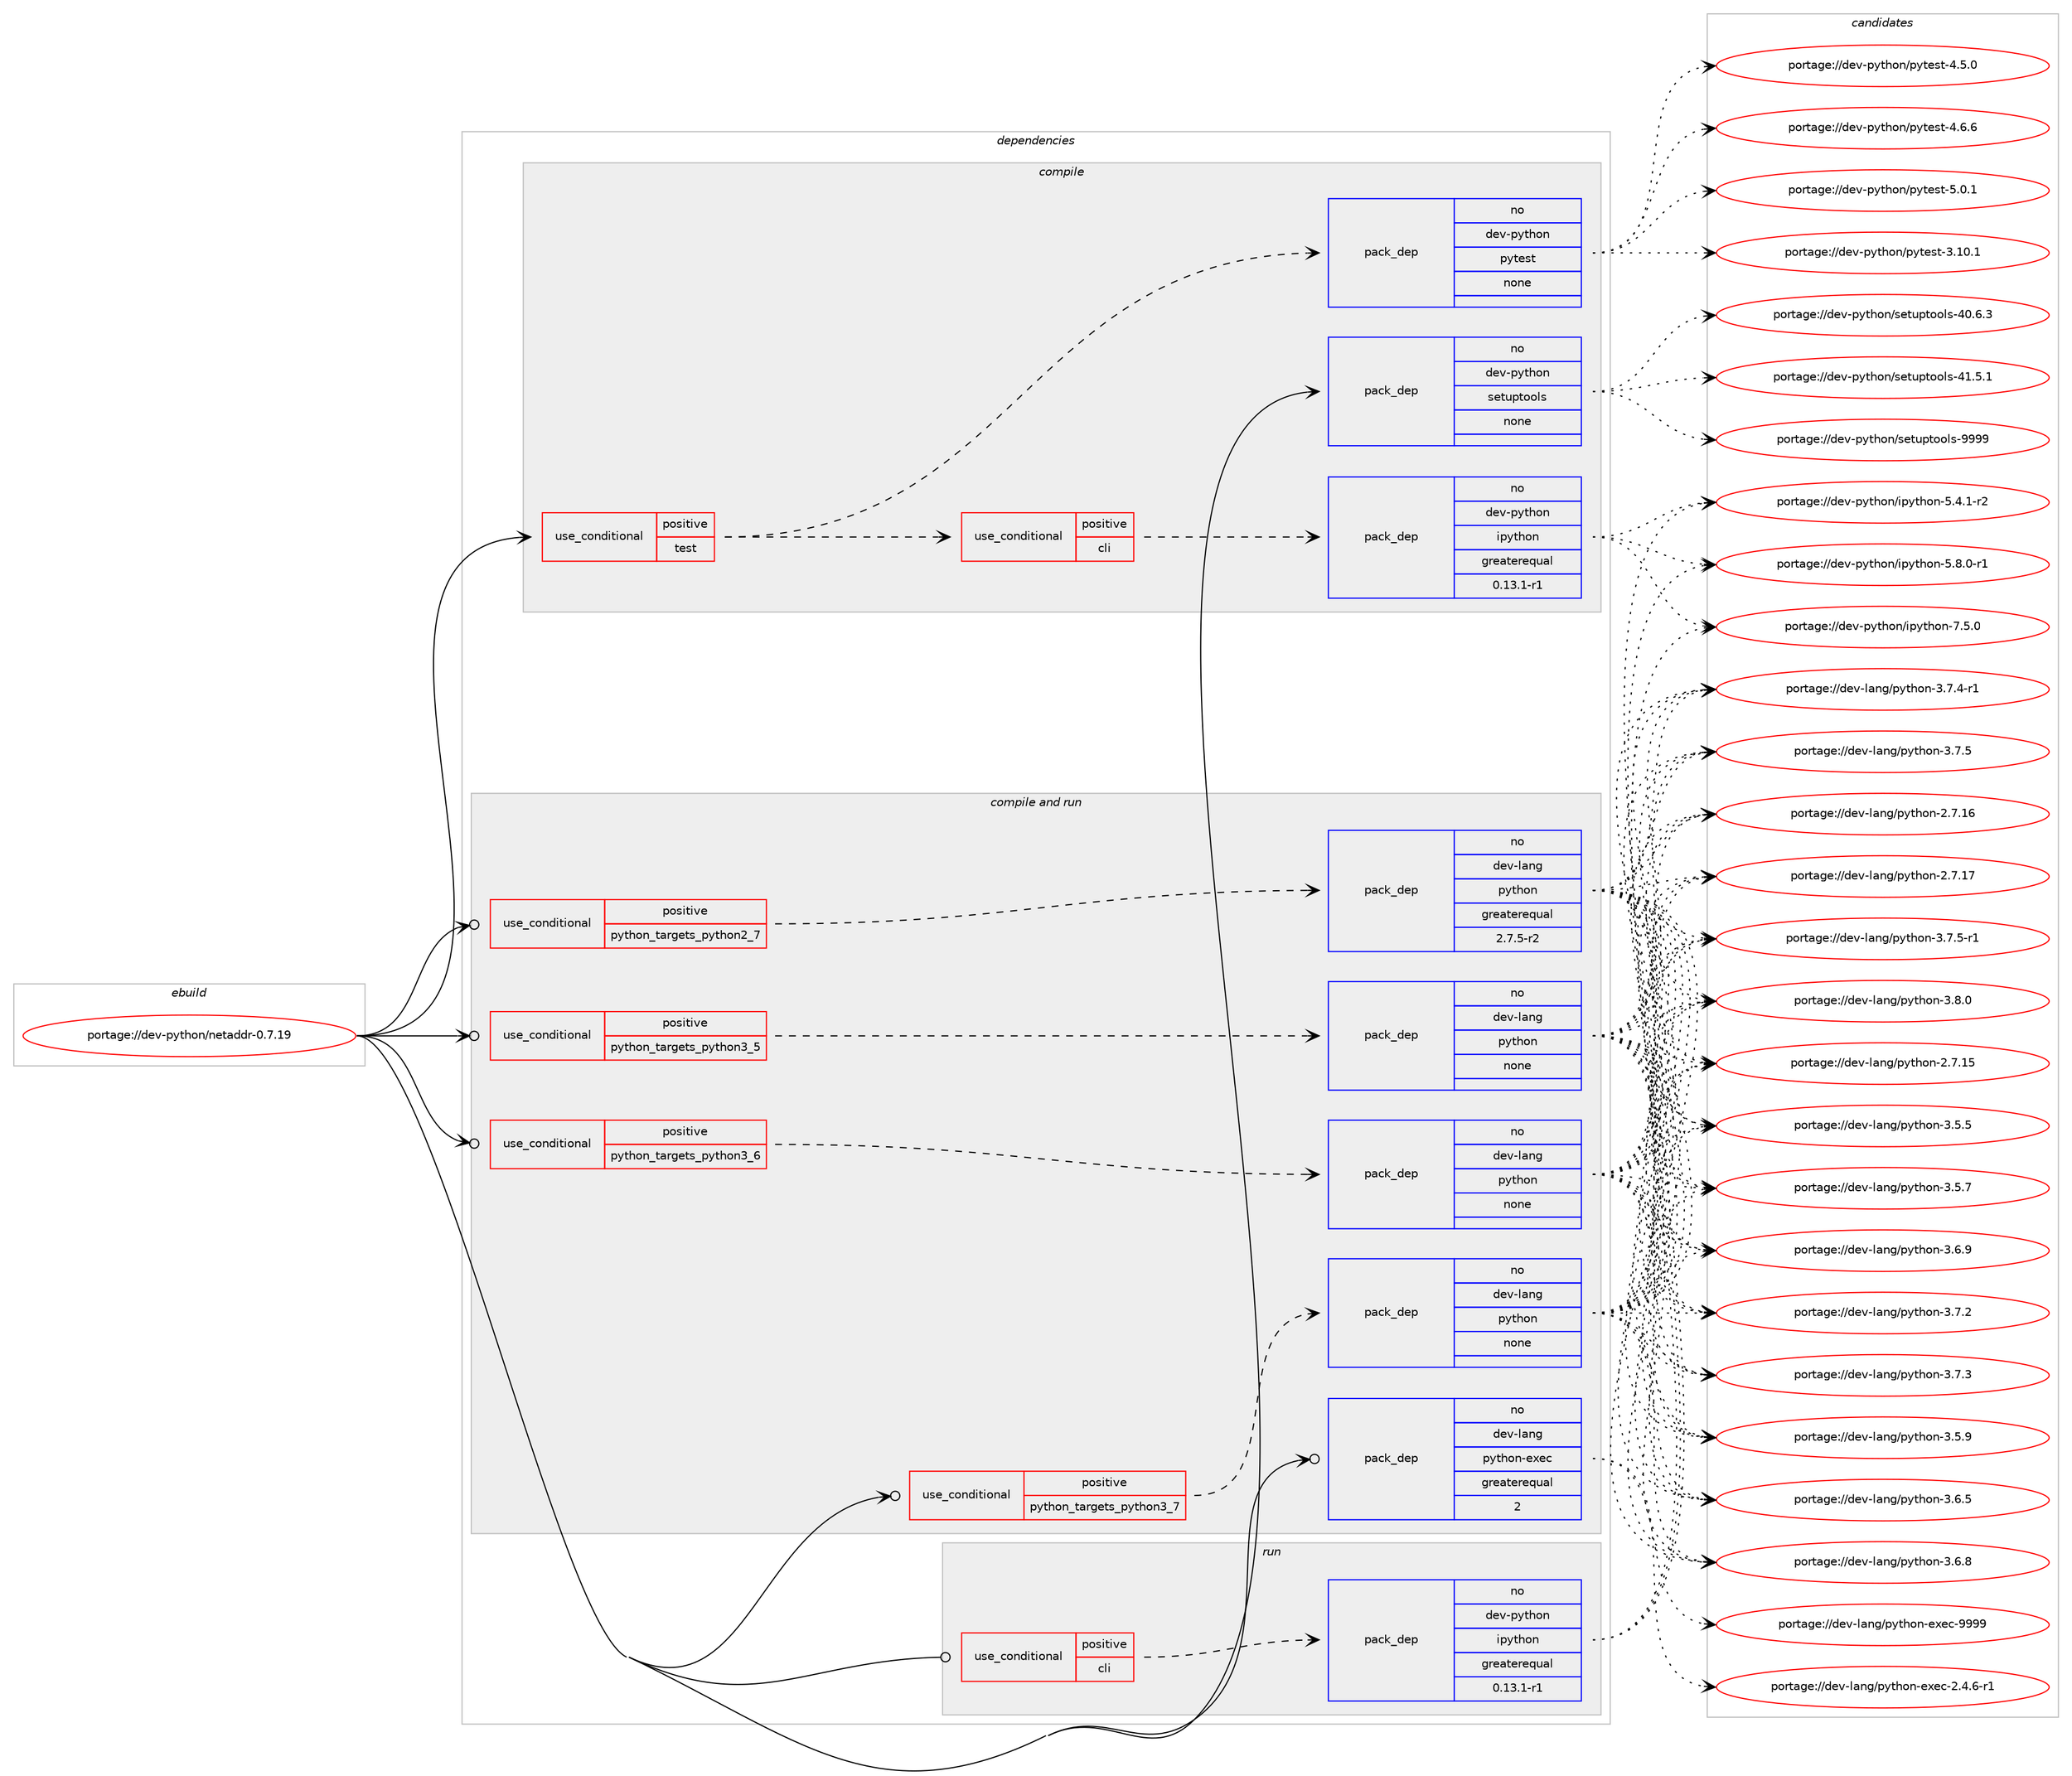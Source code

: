 digraph prolog {

# *************
# Graph options
# *************

newrank=true;
concentrate=true;
compound=true;
graph [rankdir=LR,fontname=Helvetica,fontsize=10,ranksep=1.5];#, ranksep=2.5, nodesep=0.2];
edge  [arrowhead=vee];
node  [fontname=Helvetica,fontsize=10];

# **********
# The ebuild
# **********

subgraph cluster_leftcol {
color=gray;
rank=same;
label=<<i>ebuild</i>>;
id [label="portage://dev-python/netaddr-0.7.19", color=red, width=4, href="../dev-python/netaddr-0.7.19.svg"];
}

# ****************
# The dependencies
# ****************

subgraph cluster_midcol {
color=gray;
label=<<i>dependencies</i>>;
subgraph cluster_compile {
fillcolor="#eeeeee";
style=filled;
label=<<i>compile</i>>;
subgraph cond32298 {
dependency151157 [label=<<TABLE BORDER="0" CELLBORDER="1" CELLSPACING="0" CELLPADDING="4"><TR><TD ROWSPAN="3" CELLPADDING="10">use_conditional</TD></TR><TR><TD>positive</TD></TR><TR><TD>test</TD></TR></TABLE>>, shape=none, color=red];
subgraph pack115533 {
dependency151158 [label=<<TABLE BORDER="0" CELLBORDER="1" CELLSPACING="0" CELLPADDING="4" WIDTH="220"><TR><TD ROWSPAN="6" CELLPADDING="30">pack_dep</TD></TR><TR><TD WIDTH="110">no</TD></TR><TR><TD>dev-python</TD></TR><TR><TD>pytest</TD></TR><TR><TD>none</TD></TR><TR><TD></TD></TR></TABLE>>, shape=none, color=blue];
}
dependency151157:e -> dependency151158:w [weight=20,style="dashed",arrowhead="vee"];
subgraph cond32299 {
dependency151159 [label=<<TABLE BORDER="0" CELLBORDER="1" CELLSPACING="0" CELLPADDING="4"><TR><TD ROWSPAN="3" CELLPADDING="10">use_conditional</TD></TR><TR><TD>positive</TD></TR><TR><TD>cli</TD></TR></TABLE>>, shape=none, color=red];
subgraph pack115534 {
dependency151160 [label=<<TABLE BORDER="0" CELLBORDER="1" CELLSPACING="0" CELLPADDING="4" WIDTH="220"><TR><TD ROWSPAN="6" CELLPADDING="30">pack_dep</TD></TR><TR><TD WIDTH="110">no</TD></TR><TR><TD>dev-python</TD></TR><TR><TD>ipython</TD></TR><TR><TD>greaterequal</TD></TR><TR><TD>0.13.1-r1</TD></TR></TABLE>>, shape=none, color=blue];
}
dependency151159:e -> dependency151160:w [weight=20,style="dashed",arrowhead="vee"];
}
dependency151157:e -> dependency151159:w [weight=20,style="dashed",arrowhead="vee"];
}
id:e -> dependency151157:w [weight=20,style="solid",arrowhead="vee"];
subgraph pack115535 {
dependency151161 [label=<<TABLE BORDER="0" CELLBORDER="1" CELLSPACING="0" CELLPADDING="4" WIDTH="220"><TR><TD ROWSPAN="6" CELLPADDING="30">pack_dep</TD></TR><TR><TD WIDTH="110">no</TD></TR><TR><TD>dev-python</TD></TR><TR><TD>setuptools</TD></TR><TR><TD>none</TD></TR><TR><TD></TD></TR></TABLE>>, shape=none, color=blue];
}
id:e -> dependency151161:w [weight=20,style="solid",arrowhead="vee"];
}
subgraph cluster_compileandrun {
fillcolor="#eeeeee";
style=filled;
label=<<i>compile and run</i>>;
subgraph cond32300 {
dependency151162 [label=<<TABLE BORDER="0" CELLBORDER="1" CELLSPACING="0" CELLPADDING="4"><TR><TD ROWSPAN="3" CELLPADDING="10">use_conditional</TD></TR><TR><TD>positive</TD></TR><TR><TD>python_targets_python2_7</TD></TR></TABLE>>, shape=none, color=red];
subgraph pack115536 {
dependency151163 [label=<<TABLE BORDER="0" CELLBORDER="1" CELLSPACING="0" CELLPADDING="4" WIDTH="220"><TR><TD ROWSPAN="6" CELLPADDING="30">pack_dep</TD></TR><TR><TD WIDTH="110">no</TD></TR><TR><TD>dev-lang</TD></TR><TR><TD>python</TD></TR><TR><TD>greaterequal</TD></TR><TR><TD>2.7.5-r2</TD></TR></TABLE>>, shape=none, color=blue];
}
dependency151162:e -> dependency151163:w [weight=20,style="dashed",arrowhead="vee"];
}
id:e -> dependency151162:w [weight=20,style="solid",arrowhead="odotvee"];
subgraph cond32301 {
dependency151164 [label=<<TABLE BORDER="0" CELLBORDER="1" CELLSPACING="0" CELLPADDING="4"><TR><TD ROWSPAN="3" CELLPADDING="10">use_conditional</TD></TR><TR><TD>positive</TD></TR><TR><TD>python_targets_python3_5</TD></TR></TABLE>>, shape=none, color=red];
subgraph pack115537 {
dependency151165 [label=<<TABLE BORDER="0" CELLBORDER="1" CELLSPACING="0" CELLPADDING="4" WIDTH="220"><TR><TD ROWSPAN="6" CELLPADDING="30">pack_dep</TD></TR><TR><TD WIDTH="110">no</TD></TR><TR><TD>dev-lang</TD></TR><TR><TD>python</TD></TR><TR><TD>none</TD></TR><TR><TD></TD></TR></TABLE>>, shape=none, color=blue];
}
dependency151164:e -> dependency151165:w [weight=20,style="dashed",arrowhead="vee"];
}
id:e -> dependency151164:w [weight=20,style="solid",arrowhead="odotvee"];
subgraph cond32302 {
dependency151166 [label=<<TABLE BORDER="0" CELLBORDER="1" CELLSPACING="0" CELLPADDING="4"><TR><TD ROWSPAN="3" CELLPADDING="10">use_conditional</TD></TR><TR><TD>positive</TD></TR><TR><TD>python_targets_python3_6</TD></TR></TABLE>>, shape=none, color=red];
subgraph pack115538 {
dependency151167 [label=<<TABLE BORDER="0" CELLBORDER="1" CELLSPACING="0" CELLPADDING="4" WIDTH="220"><TR><TD ROWSPAN="6" CELLPADDING="30">pack_dep</TD></TR><TR><TD WIDTH="110">no</TD></TR><TR><TD>dev-lang</TD></TR><TR><TD>python</TD></TR><TR><TD>none</TD></TR><TR><TD></TD></TR></TABLE>>, shape=none, color=blue];
}
dependency151166:e -> dependency151167:w [weight=20,style="dashed",arrowhead="vee"];
}
id:e -> dependency151166:w [weight=20,style="solid",arrowhead="odotvee"];
subgraph cond32303 {
dependency151168 [label=<<TABLE BORDER="0" CELLBORDER="1" CELLSPACING="0" CELLPADDING="4"><TR><TD ROWSPAN="3" CELLPADDING="10">use_conditional</TD></TR><TR><TD>positive</TD></TR><TR><TD>python_targets_python3_7</TD></TR></TABLE>>, shape=none, color=red];
subgraph pack115539 {
dependency151169 [label=<<TABLE BORDER="0" CELLBORDER="1" CELLSPACING="0" CELLPADDING="4" WIDTH="220"><TR><TD ROWSPAN="6" CELLPADDING="30">pack_dep</TD></TR><TR><TD WIDTH="110">no</TD></TR><TR><TD>dev-lang</TD></TR><TR><TD>python</TD></TR><TR><TD>none</TD></TR><TR><TD></TD></TR></TABLE>>, shape=none, color=blue];
}
dependency151168:e -> dependency151169:w [weight=20,style="dashed",arrowhead="vee"];
}
id:e -> dependency151168:w [weight=20,style="solid",arrowhead="odotvee"];
subgraph pack115540 {
dependency151170 [label=<<TABLE BORDER="0" CELLBORDER="1" CELLSPACING="0" CELLPADDING="4" WIDTH="220"><TR><TD ROWSPAN="6" CELLPADDING="30">pack_dep</TD></TR><TR><TD WIDTH="110">no</TD></TR><TR><TD>dev-lang</TD></TR><TR><TD>python-exec</TD></TR><TR><TD>greaterequal</TD></TR><TR><TD>2</TD></TR></TABLE>>, shape=none, color=blue];
}
id:e -> dependency151170:w [weight=20,style="solid",arrowhead="odotvee"];
}
subgraph cluster_run {
fillcolor="#eeeeee";
style=filled;
label=<<i>run</i>>;
subgraph cond32304 {
dependency151171 [label=<<TABLE BORDER="0" CELLBORDER="1" CELLSPACING="0" CELLPADDING="4"><TR><TD ROWSPAN="3" CELLPADDING="10">use_conditional</TD></TR><TR><TD>positive</TD></TR><TR><TD>cli</TD></TR></TABLE>>, shape=none, color=red];
subgraph pack115541 {
dependency151172 [label=<<TABLE BORDER="0" CELLBORDER="1" CELLSPACING="0" CELLPADDING="4" WIDTH="220"><TR><TD ROWSPAN="6" CELLPADDING="30">pack_dep</TD></TR><TR><TD WIDTH="110">no</TD></TR><TR><TD>dev-python</TD></TR><TR><TD>ipython</TD></TR><TR><TD>greaterequal</TD></TR><TR><TD>0.13.1-r1</TD></TR></TABLE>>, shape=none, color=blue];
}
dependency151171:e -> dependency151172:w [weight=20,style="dashed",arrowhead="vee"];
}
id:e -> dependency151171:w [weight=20,style="solid",arrowhead="odot"];
}
}

# **************
# The candidates
# **************

subgraph cluster_choices {
rank=same;
color=gray;
label=<<i>candidates</i>>;

subgraph choice115533 {
color=black;
nodesep=1;
choiceportage100101118451121211161041111104711212111610111511645514649484649 [label="portage://dev-python/pytest-3.10.1", color=red, width=4,href="../dev-python/pytest-3.10.1.svg"];
choiceportage1001011184511212111610411111047112121116101115116455246534648 [label="portage://dev-python/pytest-4.5.0", color=red, width=4,href="../dev-python/pytest-4.5.0.svg"];
choiceportage1001011184511212111610411111047112121116101115116455246544654 [label="portage://dev-python/pytest-4.6.6", color=red, width=4,href="../dev-python/pytest-4.6.6.svg"];
choiceportage1001011184511212111610411111047112121116101115116455346484649 [label="portage://dev-python/pytest-5.0.1", color=red, width=4,href="../dev-python/pytest-5.0.1.svg"];
dependency151158:e -> choiceportage100101118451121211161041111104711212111610111511645514649484649:w [style=dotted,weight="100"];
dependency151158:e -> choiceportage1001011184511212111610411111047112121116101115116455246534648:w [style=dotted,weight="100"];
dependency151158:e -> choiceportage1001011184511212111610411111047112121116101115116455246544654:w [style=dotted,weight="100"];
dependency151158:e -> choiceportage1001011184511212111610411111047112121116101115116455346484649:w [style=dotted,weight="100"];
}
subgraph choice115534 {
color=black;
nodesep=1;
choiceportage10010111845112121116104111110471051121211161041111104553465246494511450 [label="portage://dev-python/ipython-5.4.1-r2", color=red, width=4,href="../dev-python/ipython-5.4.1-r2.svg"];
choiceportage10010111845112121116104111110471051121211161041111104553465646484511449 [label="portage://dev-python/ipython-5.8.0-r1", color=red, width=4,href="../dev-python/ipython-5.8.0-r1.svg"];
choiceportage1001011184511212111610411111047105112121116104111110455546534648 [label="portage://dev-python/ipython-7.5.0", color=red, width=4,href="../dev-python/ipython-7.5.0.svg"];
dependency151160:e -> choiceportage10010111845112121116104111110471051121211161041111104553465246494511450:w [style=dotted,weight="100"];
dependency151160:e -> choiceportage10010111845112121116104111110471051121211161041111104553465646484511449:w [style=dotted,weight="100"];
dependency151160:e -> choiceportage1001011184511212111610411111047105112121116104111110455546534648:w [style=dotted,weight="100"];
}
subgraph choice115535 {
color=black;
nodesep=1;
choiceportage100101118451121211161041111104711510111611711211611111110811545524846544651 [label="portage://dev-python/setuptools-40.6.3", color=red, width=4,href="../dev-python/setuptools-40.6.3.svg"];
choiceportage100101118451121211161041111104711510111611711211611111110811545524946534649 [label="portage://dev-python/setuptools-41.5.1", color=red, width=4,href="../dev-python/setuptools-41.5.1.svg"];
choiceportage10010111845112121116104111110471151011161171121161111111081154557575757 [label="portage://dev-python/setuptools-9999", color=red, width=4,href="../dev-python/setuptools-9999.svg"];
dependency151161:e -> choiceportage100101118451121211161041111104711510111611711211611111110811545524846544651:w [style=dotted,weight="100"];
dependency151161:e -> choiceportage100101118451121211161041111104711510111611711211611111110811545524946534649:w [style=dotted,weight="100"];
dependency151161:e -> choiceportage10010111845112121116104111110471151011161171121161111111081154557575757:w [style=dotted,weight="100"];
}
subgraph choice115536 {
color=black;
nodesep=1;
choiceportage10010111845108971101034711212111610411111045504655464953 [label="portage://dev-lang/python-2.7.15", color=red, width=4,href="../dev-lang/python-2.7.15.svg"];
choiceportage10010111845108971101034711212111610411111045504655464954 [label="portage://dev-lang/python-2.7.16", color=red, width=4,href="../dev-lang/python-2.7.16.svg"];
choiceportage10010111845108971101034711212111610411111045504655464955 [label="portage://dev-lang/python-2.7.17", color=red, width=4,href="../dev-lang/python-2.7.17.svg"];
choiceportage100101118451089711010347112121116104111110455146534653 [label="portage://dev-lang/python-3.5.5", color=red, width=4,href="../dev-lang/python-3.5.5.svg"];
choiceportage100101118451089711010347112121116104111110455146534655 [label="portage://dev-lang/python-3.5.7", color=red, width=4,href="../dev-lang/python-3.5.7.svg"];
choiceportage100101118451089711010347112121116104111110455146534657 [label="portage://dev-lang/python-3.5.9", color=red, width=4,href="../dev-lang/python-3.5.9.svg"];
choiceportage100101118451089711010347112121116104111110455146544653 [label="portage://dev-lang/python-3.6.5", color=red, width=4,href="../dev-lang/python-3.6.5.svg"];
choiceportage100101118451089711010347112121116104111110455146544656 [label="portage://dev-lang/python-3.6.8", color=red, width=4,href="../dev-lang/python-3.6.8.svg"];
choiceportage100101118451089711010347112121116104111110455146544657 [label="portage://dev-lang/python-3.6.9", color=red, width=4,href="../dev-lang/python-3.6.9.svg"];
choiceportage100101118451089711010347112121116104111110455146554650 [label="portage://dev-lang/python-3.7.2", color=red, width=4,href="../dev-lang/python-3.7.2.svg"];
choiceportage100101118451089711010347112121116104111110455146554651 [label="portage://dev-lang/python-3.7.3", color=red, width=4,href="../dev-lang/python-3.7.3.svg"];
choiceportage1001011184510897110103471121211161041111104551465546524511449 [label="portage://dev-lang/python-3.7.4-r1", color=red, width=4,href="../dev-lang/python-3.7.4-r1.svg"];
choiceportage100101118451089711010347112121116104111110455146554653 [label="portage://dev-lang/python-3.7.5", color=red, width=4,href="../dev-lang/python-3.7.5.svg"];
choiceportage1001011184510897110103471121211161041111104551465546534511449 [label="portage://dev-lang/python-3.7.5-r1", color=red, width=4,href="../dev-lang/python-3.7.5-r1.svg"];
choiceportage100101118451089711010347112121116104111110455146564648 [label="portage://dev-lang/python-3.8.0", color=red, width=4,href="../dev-lang/python-3.8.0.svg"];
dependency151163:e -> choiceportage10010111845108971101034711212111610411111045504655464953:w [style=dotted,weight="100"];
dependency151163:e -> choiceportage10010111845108971101034711212111610411111045504655464954:w [style=dotted,weight="100"];
dependency151163:e -> choiceportage10010111845108971101034711212111610411111045504655464955:w [style=dotted,weight="100"];
dependency151163:e -> choiceportage100101118451089711010347112121116104111110455146534653:w [style=dotted,weight="100"];
dependency151163:e -> choiceportage100101118451089711010347112121116104111110455146534655:w [style=dotted,weight="100"];
dependency151163:e -> choiceportage100101118451089711010347112121116104111110455146534657:w [style=dotted,weight="100"];
dependency151163:e -> choiceportage100101118451089711010347112121116104111110455146544653:w [style=dotted,weight="100"];
dependency151163:e -> choiceportage100101118451089711010347112121116104111110455146544656:w [style=dotted,weight="100"];
dependency151163:e -> choiceportage100101118451089711010347112121116104111110455146544657:w [style=dotted,weight="100"];
dependency151163:e -> choiceportage100101118451089711010347112121116104111110455146554650:w [style=dotted,weight="100"];
dependency151163:e -> choiceportage100101118451089711010347112121116104111110455146554651:w [style=dotted,weight="100"];
dependency151163:e -> choiceportage1001011184510897110103471121211161041111104551465546524511449:w [style=dotted,weight="100"];
dependency151163:e -> choiceportage100101118451089711010347112121116104111110455146554653:w [style=dotted,weight="100"];
dependency151163:e -> choiceportage1001011184510897110103471121211161041111104551465546534511449:w [style=dotted,weight="100"];
dependency151163:e -> choiceportage100101118451089711010347112121116104111110455146564648:w [style=dotted,weight="100"];
}
subgraph choice115537 {
color=black;
nodesep=1;
choiceportage10010111845108971101034711212111610411111045504655464953 [label="portage://dev-lang/python-2.7.15", color=red, width=4,href="../dev-lang/python-2.7.15.svg"];
choiceportage10010111845108971101034711212111610411111045504655464954 [label="portage://dev-lang/python-2.7.16", color=red, width=4,href="../dev-lang/python-2.7.16.svg"];
choiceportage10010111845108971101034711212111610411111045504655464955 [label="portage://dev-lang/python-2.7.17", color=red, width=4,href="../dev-lang/python-2.7.17.svg"];
choiceportage100101118451089711010347112121116104111110455146534653 [label="portage://dev-lang/python-3.5.5", color=red, width=4,href="../dev-lang/python-3.5.5.svg"];
choiceportage100101118451089711010347112121116104111110455146534655 [label="portage://dev-lang/python-3.5.7", color=red, width=4,href="../dev-lang/python-3.5.7.svg"];
choiceportage100101118451089711010347112121116104111110455146534657 [label="portage://dev-lang/python-3.5.9", color=red, width=4,href="../dev-lang/python-3.5.9.svg"];
choiceportage100101118451089711010347112121116104111110455146544653 [label="portage://dev-lang/python-3.6.5", color=red, width=4,href="../dev-lang/python-3.6.5.svg"];
choiceportage100101118451089711010347112121116104111110455146544656 [label="portage://dev-lang/python-3.6.8", color=red, width=4,href="../dev-lang/python-3.6.8.svg"];
choiceportage100101118451089711010347112121116104111110455146544657 [label="portage://dev-lang/python-3.6.9", color=red, width=4,href="../dev-lang/python-3.6.9.svg"];
choiceportage100101118451089711010347112121116104111110455146554650 [label="portage://dev-lang/python-3.7.2", color=red, width=4,href="../dev-lang/python-3.7.2.svg"];
choiceportage100101118451089711010347112121116104111110455146554651 [label="portage://dev-lang/python-3.7.3", color=red, width=4,href="../dev-lang/python-3.7.3.svg"];
choiceportage1001011184510897110103471121211161041111104551465546524511449 [label="portage://dev-lang/python-3.7.4-r1", color=red, width=4,href="../dev-lang/python-3.7.4-r1.svg"];
choiceportage100101118451089711010347112121116104111110455146554653 [label="portage://dev-lang/python-3.7.5", color=red, width=4,href="../dev-lang/python-3.7.5.svg"];
choiceportage1001011184510897110103471121211161041111104551465546534511449 [label="portage://dev-lang/python-3.7.5-r1", color=red, width=4,href="../dev-lang/python-3.7.5-r1.svg"];
choiceportage100101118451089711010347112121116104111110455146564648 [label="portage://dev-lang/python-3.8.0", color=red, width=4,href="../dev-lang/python-3.8.0.svg"];
dependency151165:e -> choiceportage10010111845108971101034711212111610411111045504655464953:w [style=dotted,weight="100"];
dependency151165:e -> choiceportage10010111845108971101034711212111610411111045504655464954:w [style=dotted,weight="100"];
dependency151165:e -> choiceportage10010111845108971101034711212111610411111045504655464955:w [style=dotted,weight="100"];
dependency151165:e -> choiceportage100101118451089711010347112121116104111110455146534653:w [style=dotted,weight="100"];
dependency151165:e -> choiceportage100101118451089711010347112121116104111110455146534655:w [style=dotted,weight="100"];
dependency151165:e -> choiceportage100101118451089711010347112121116104111110455146534657:w [style=dotted,weight="100"];
dependency151165:e -> choiceportage100101118451089711010347112121116104111110455146544653:w [style=dotted,weight="100"];
dependency151165:e -> choiceportage100101118451089711010347112121116104111110455146544656:w [style=dotted,weight="100"];
dependency151165:e -> choiceportage100101118451089711010347112121116104111110455146544657:w [style=dotted,weight="100"];
dependency151165:e -> choiceportage100101118451089711010347112121116104111110455146554650:w [style=dotted,weight="100"];
dependency151165:e -> choiceportage100101118451089711010347112121116104111110455146554651:w [style=dotted,weight="100"];
dependency151165:e -> choiceportage1001011184510897110103471121211161041111104551465546524511449:w [style=dotted,weight="100"];
dependency151165:e -> choiceportage100101118451089711010347112121116104111110455146554653:w [style=dotted,weight="100"];
dependency151165:e -> choiceportage1001011184510897110103471121211161041111104551465546534511449:w [style=dotted,weight="100"];
dependency151165:e -> choiceportage100101118451089711010347112121116104111110455146564648:w [style=dotted,weight="100"];
}
subgraph choice115538 {
color=black;
nodesep=1;
choiceportage10010111845108971101034711212111610411111045504655464953 [label="portage://dev-lang/python-2.7.15", color=red, width=4,href="../dev-lang/python-2.7.15.svg"];
choiceportage10010111845108971101034711212111610411111045504655464954 [label="portage://dev-lang/python-2.7.16", color=red, width=4,href="../dev-lang/python-2.7.16.svg"];
choiceportage10010111845108971101034711212111610411111045504655464955 [label="portage://dev-lang/python-2.7.17", color=red, width=4,href="../dev-lang/python-2.7.17.svg"];
choiceportage100101118451089711010347112121116104111110455146534653 [label="portage://dev-lang/python-3.5.5", color=red, width=4,href="../dev-lang/python-3.5.5.svg"];
choiceportage100101118451089711010347112121116104111110455146534655 [label="portage://dev-lang/python-3.5.7", color=red, width=4,href="../dev-lang/python-3.5.7.svg"];
choiceportage100101118451089711010347112121116104111110455146534657 [label="portage://dev-lang/python-3.5.9", color=red, width=4,href="../dev-lang/python-3.5.9.svg"];
choiceportage100101118451089711010347112121116104111110455146544653 [label="portage://dev-lang/python-3.6.5", color=red, width=4,href="../dev-lang/python-3.6.5.svg"];
choiceportage100101118451089711010347112121116104111110455146544656 [label="portage://dev-lang/python-3.6.8", color=red, width=4,href="../dev-lang/python-3.6.8.svg"];
choiceportage100101118451089711010347112121116104111110455146544657 [label="portage://dev-lang/python-3.6.9", color=red, width=4,href="../dev-lang/python-3.6.9.svg"];
choiceportage100101118451089711010347112121116104111110455146554650 [label="portage://dev-lang/python-3.7.2", color=red, width=4,href="../dev-lang/python-3.7.2.svg"];
choiceportage100101118451089711010347112121116104111110455146554651 [label="portage://dev-lang/python-3.7.3", color=red, width=4,href="../dev-lang/python-3.7.3.svg"];
choiceportage1001011184510897110103471121211161041111104551465546524511449 [label="portage://dev-lang/python-3.7.4-r1", color=red, width=4,href="../dev-lang/python-3.7.4-r1.svg"];
choiceportage100101118451089711010347112121116104111110455146554653 [label="portage://dev-lang/python-3.7.5", color=red, width=4,href="../dev-lang/python-3.7.5.svg"];
choiceportage1001011184510897110103471121211161041111104551465546534511449 [label="portage://dev-lang/python-3.7.5-r1", color=red, width=4,href="../dev-lang/python-3.7.5-r1.svg"];
choiceportage100101118451089711010347112121116104111110455146564648 [label="portage://dev-lang/python-3.8.0", color=red, width=4,href="../dev-lang/python-3.8.0.svg"];
dependency151167:e -> choiceportage10010111845108971101034711212111610411111045504655464953:w [style=dotted,weight="100"];
dependency151167:e -> choiceportage10010111845108971101034711212111610411111045504655464954:w [style=dotted,weight="100"];
dependency151167:e -> choiceportage10010111845108971101034711212111610411111045504655464955:w [style=dotted,weight="100"];
dependency151167:e -> choiceportage100101118451089711010347112121116104111110455146534653:w [style=dotted,weight="100"];
dependency151167:e -> choiceportage100101118451089711010347112121116104111110455146534655:w [style=dotted,weight="100"];
dependency151167:e -> choiceportage100101118451089711010347112121116104111110455146534657:w [style=dotted,weight="100"];
dependency151167:e -> choiceportage100101118451089711010347112121116104111110455146544653:w [style=dotted,weight="100"];
dependency151167:e -> choiceportage100101118451089711010347112121116104111110455146544656:w [style=dotted,weight="100"];
dependency151167:e -> choiceportage100101118451089711010347112121116104111110455146544657:w [style=dotted,weight="100"];
dependency151167:e -> choiceportage100101118451089711010347112121116104111110455146554650:w [style=dotted,weight="100"];
dependency151167:e -> choiceportage100101118451089711010347112121116104111110455146554651:w [style=dotted,weight="100"];
dependency151167:e -> choiceportage1001011184510897110103471121211161041111104551465546524511449:w [style=dotted,weight="100"];
dependency151167:e -> choiceportage100101118451089711010347112121116104111110455146554653:w [style=dotted,weight="100"];
dependency151167:e -> choiceportage1001011184510897110103471121211161041111104551465546534511449:w [style=dotted,weight="100"];
dependency151167:e -> choiceportage100101118451089711010347112121116104111110455146564648:w [style=dotted,weight="100"];
}
subgraph choice115539 {
color=black;
nodesep=1;
choiceportage10010111845108971101034711212111610411111045504655464953 [label="portage://dev-lang/python-2.7.15", color=red, width=4,href="../dev-lang/python-2.7.15.svg"];
choiceportage10010111845108971101034711212111610411111045504655464954 [label="portage://dev-lang/python-2.7.16", color=red, width=4,href="../dev-lang/python-2.7.16.svg"];
choiceportage10010111845108971101034711212111610411111045504655464955 [label="portage://dev-lang/python-2.7.17", color=red, width=4,href="../dev-lang/python-2.7.17.svg"];
choiceportage100101118451089711010347112121116104111110455146534653 [label="portage://dev-lang/python-3.5.5", color=red, width=4,href="../dev-lang/python-3.5.5.svg"];
choiceportage100101118451089711010347112121116104111110455146534655 [label="portage://dev-lang/python-3.5.7", color=red, width=4,href="../dev-lang/python-3.5.7.svg"];
choiceportage100101118451089711010347112121116104111110455146534657 [label="portage://dev-lang/python-3.5.9", color=red, width=4,href="../dev-lang/python-3.5.9.svg"];
choiceportage100101118451089711010347112121116104111110455146544653 [label="portage://dev-lang/python-3.6.5", color=red, width=4,href="../dev-lang/python-3.6.5.svg"];
choiceportage100101118451089711010347112121116104111110455146544656 [label="portage://dev-lang/python-3.6.8", color=red, width=4,href="../dev-lang/python-3.6.8.svg"];
choiceportage100101118451089711010347112121116104111110455146544657 [label="portage://dev-lang/python-3.6.9", color=red, width=4,href="../dev-lang/python-3.6.9.svg"];
choiceportage100101118451089711010347112121116104111110455146554650 [label="portage://dev-lang/python-3.7.2", color=red, width=4,href="../dev-lang/python-3.7.2.svg"];
choiceportage100101118451089711010347112121116104111110455146554651 [label="portage://dev-lang/python-3.7.3", color=red, width=4,href="../dev-lang/python-3.7.3.svg"];
choiceportage1001011184510897110103471121211161041111104551465546524511449 [label="portage://dev-lang/python-3.7.4-r1", color=red, width=4,href="../dev-lang/python-3.7.4-r1.svg"];
choiceportage100101118451089711010347112121116104111110455146554653 [label="portage://dev-lang/python-3.7.5", color=red, width=4,href="../dev-lang/python-3.7.5.svg"];
choiceportage1001011184510897110103471121211161041111104551465546534511449 [label="portage://dev-lang/python-3.7.5-r1", color=red, width=4,href="../dev-lang/python-3.7.5-r1.svg"];
choiceportage100101118451089711010347112121116104111110455146564648 [label="portage://dev-lang/python-3.8.0", color=red, width=4,href="../dev-lang/python-3.8.0.svg"];
dependency151169:e -> choiceportage10010111845108971101034711212111610411111045504655464953:w [style=dotted,weight="100"];
dependency151169:e -> choiceportage10010111845108971101034711212111610411111045504655464954:w [style=dotted,weight="100"];
dependency151169:e -> choiceportage10010111845108971101034711212111610411111045504655464955:w [style=dotted,weight="100"];
dependency151169:e -> choiceportage100101118451089711010347112121116104111110455146534653:w [style=dotted,weight="100"];
dependency151169:e -> choiceportage100101118451089711010347112121116104111110455146534655:w [style=dotted,weight="100"];
dependency151169:e -> choiceportage100101118451089711010347112121116104111110455146534657:w [style=dotted,weight="100"];
dependency151169:e -> choiceportage100101118451089711010347112121116104111110455146544653:w [style=dotted,weight="100"];
dependency151169:e -> choiceportage100101118451089711010347112121116104111110455146544656:w [style=dotted,weight="100"];
dependency151169:e -> choiceportage100101118451089711010347112121116104111110455146544657:w [style=dotted,weight="100"];
dependency151169:e -> choiceportage100101118451089711010347112121116104111110455146554650:w [style=dotted,weight="100"];
dependency151169:e -> choiceportage100101118451089711010347112121116104111110455146554651:w [style=dotted,weight="100"];
dependency151169:e -> choiceportage1001011184510897110103471121211161041111104551465546524511449:w [style=dotted,weight="100"];
dependency151169:e -> choiceportage100101118451089711010347112121116104111110455146554653:w [style=dotted,weight="100"];
dependency151169:e -> choiceportage1001011184510897110103471121211161041111104551465546534511449:w [style=dotted,weight="100"];
dependency151169:e -> choiceportage100101118451089711010347112121116104111110455146564648:w [style=dotted,weight="100"];
}
subgraph choice115540 {
color=black;
nodesep=1;
choiceportage10010111845108971101034711212111610411111045101120101994550465246544511449 [label="portage://dev-lang/python-exec-2.4.6-r1", color=red, width=4,href="../dev-lang/python-exec-2.4.6-r1.svg"];
choiceportage10010111845108971101034711212111610411111045101120101994557575757 [label="portage://dev-lang/python-exec-9999", color=red, width=4,href="../dev-lang/python-exec-9999.svg"];
dependency151170:e -> choiceportage10010111845108971101034711212111610411111045101120101994550465246544511449:w [style=dotted,weight="100"];
dependency151170:e -> choiceportage10010111845108971101034711212111610411111045101120101994557575757:w [style=dotted,weight="100"];
}
subgraph choice115541 {
color=black;
nodesep=1;
choiceportage10010111845112121116104111110471051121211161041111104553465246494511450 [label="portage://dev-python/ipython-5.4.1-r2", color=red, width=4,href="../dev-python/ipython-5.4.1-r2.svg"];
choiceportage10010111845112121116104111110471051121211161041111104553465646484511449 [label="portage://dev-python/ipython-5.8.0-r1", color=red, width=4,href="../dev-python/ipython-5.8.0-r1.svg"];
choiceportage1001011184511212111610411111047105112121116104111110455546534648 [label="portage://dev-python/ipython-7.5.0", color=red, width=4,href="../dev-python/ipython-7.5.0.svg"];
dependency151172:e -> choiceportage10010111845112121116104111110471051121211161041111104553465246494511450:w [style=dotted,weight="100"];
dependency151172:e -> choiceportage10010111845112121116104111110471051121211161041111104553465646484511449:w [style=dotted,weight="100"];
dependency151172:e -> choiceportage1001011184511212111610411111047105112121116104111110455546534648:w [style=dotted,weight="100"];
}
}

}
